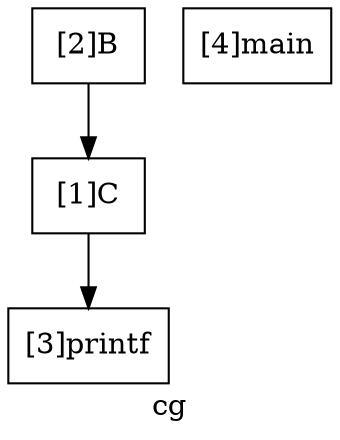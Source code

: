 digraph "cg"{
	label="cg";


	// Define the nodes
	N1 [shape=rectangle, color=black,label="[1]C"];
	N2 [shape=rectangle, color=black,label="[2]B"];
	N3 [shape=rectangle, color=black,label="[3]printf"];
	N4 [shape=rectangle, color=black,label="[4]main"];


	// Define the edges
	N1 -> N3[color=black,label=""];
	N2 -> N1[color=black,label=""];
}
